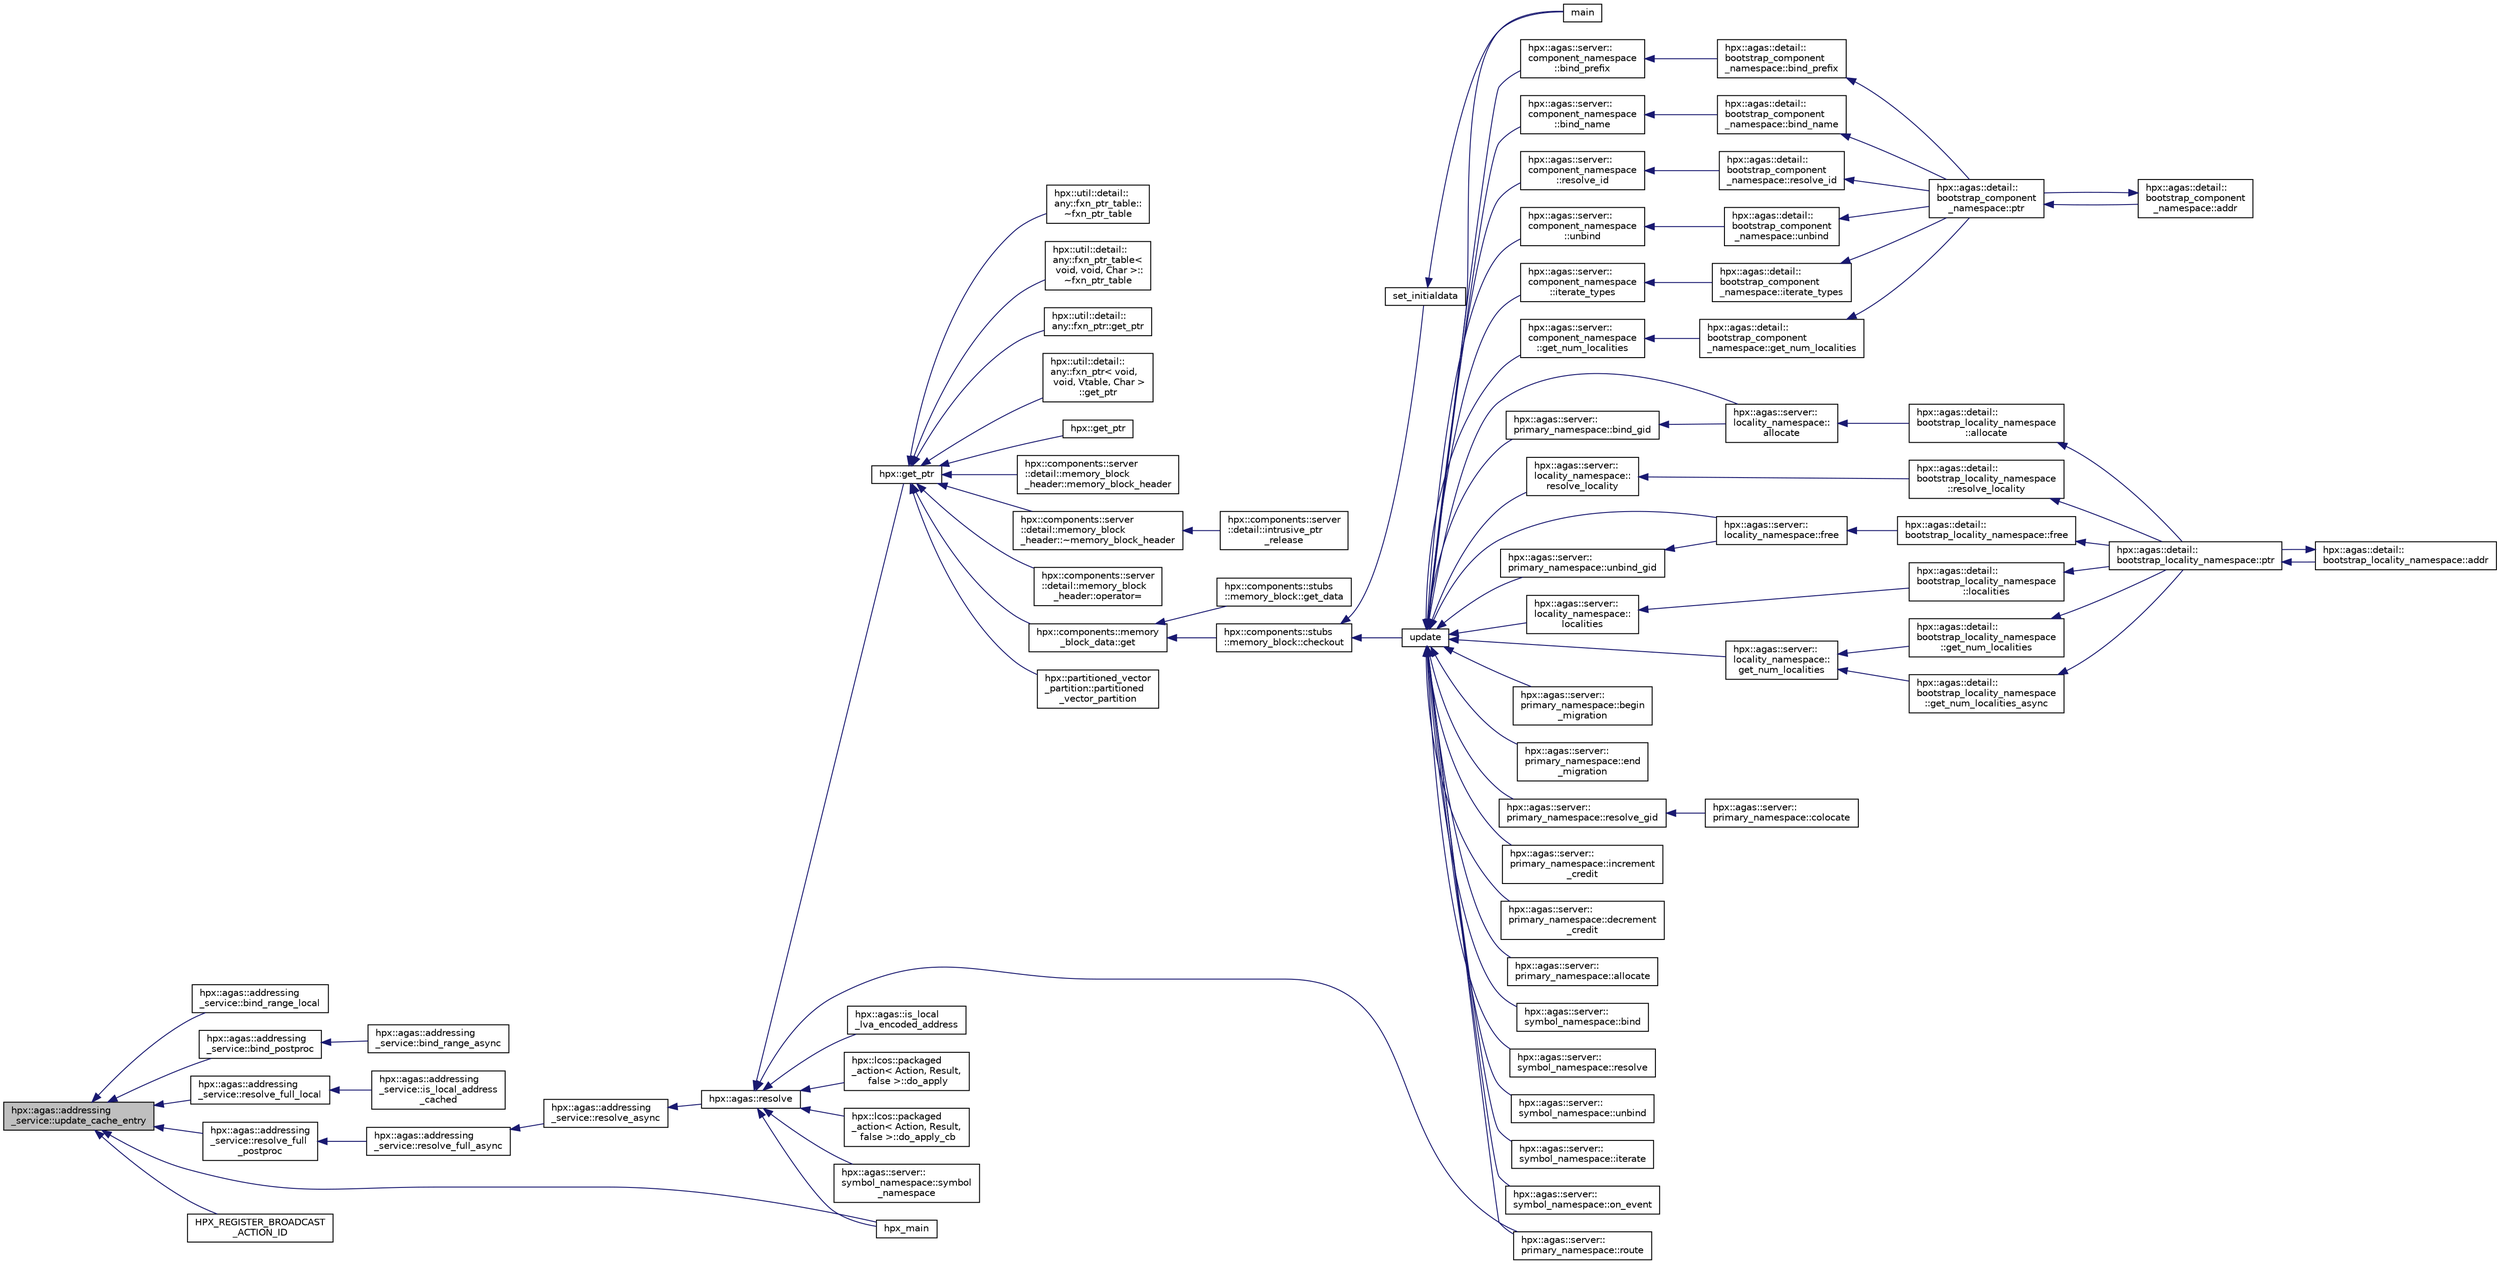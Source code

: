 digraph "hpx::agas::addressing_service::update_cache_entry"
{
  edge [fontname="Helvetica",fontsize="10",labelfontname="Helvetica",labelfontsize="10"];
  node [fontname="Helvetica",fontsize="10",shape=record];
  rankdir="LR";
  Node7530 [label="hpx::agas::addressing\l_service::update_cache_entry",height=0.2,width=0.4,color="black", fillcolor="grey75", style="filled", fontcolor="black"];
  Node7530 -> Node7531 [dir="back",color="midnightblue",fontsize="10",style="solid",fontname="Helvetica"];
  Node7531 [label="hpx::agas::addressing\l_service::bind_range_local",height=0.2,width=0.4,color="black", fillcolor="white", style="filled",URL="$db/d58/structhpx_1_1agas_1_1addressing__service.html#ab1d0ff454f580a5082a9b5d25b4f06fd",tooltip="Bind unique range of global ids to given base address. "];
  Node7530 -> Node7532 [dir="back",color="midnightblue",fontsize="10",style="solid",fontname="Helvetica"];
  Node7532 [label="hpx::agas::addressing\l_service::bind_postproc",height=0.2,width=0.4,color="black", fillcolor="white", style="filled",URL="$db/d58/structhpx_1_1agas_1_1addressing__service.html#ae6f42662e19483b27cbf2e2779104b6c"];
  Node7532 -> Node7533 [dir="back",color="midnightblue",fontsize="10",style="solid",fontname="Helvetica"];
  Node7533 [label="hpx::agas::addressing\l_service::bind_range_async",height=0.2,width=0.4,color="black", fillcolor="white", style="filled",URL="$db/d58/structhpx_1_1agas_1_1addressing__service.html#ad125f48a33347da6ab20c84f57822af7"];
  Node7530 -> Node7534 [dir="back",color="midnightblue",fontsize="10",style="solid",fontname="Helvetica"];
  Node7534 [label="hpx::agas::addressing\l_service::resolve_full_local",height=0.2,width=0.4,color="black", fillcolor="white", style="filled",URL="$db/d58/structhpx_1_1agas_1_1addressing__service.html#af089b92023be321f1e101f8666f79d56"];
  Node7534 -> Node7535 [dir="back",color="midnightblue",fontsize="10",style="solid",fontname="Helvetica"];
  Node7535 [label="hpx::agas::addressing\l_service::is_local_address\l_cached",height=0.2,width=0.4,color="black", fillcolor="white", style="filled",URL="$db/d58/structhpx_1_1agas_1_1addressing__service.html#ac22315a71f47927a730953d44c01e119"];
  Node7530 -> Node7536 [dir="back",color="midnightblue",fontsize="10",style="solid",fontname="Helvetica"];
  Node7536 [label="hpx::agas::addressing\l_service::resolve_full\l_postproc",height=0.2,width=0.4,color="black", fillcolor="white", style="filled",URL="$db/d58/structhpx_1_1agas_1_1addressing__service.html#a9adf9683a9e200a15224e7c04f8d6339"];
  Node7536 -> Node7537 [dir="back",color="midnightblue",fontsize="10",style="solid",fontname="Helvetica"];
  Node7537 [label="hpx::agas::addressing\l_service::resolve_full_async",height=0.2,width=0.4,color="black", fillcolor="white", style="filled",URL="$db/d58/structhpx_1_1agas_1_1addressing__service.html#af678e6288e0f302b9c96b813a8e660ef"];
  Node7537 -> Node7538 [dir="back",color="midnightblue",fontsize="10",style="solid",fontname="Helvetica"];
  Node7538 [label="hpx::agas::addressing\l_service::resolve_async",height=0.2,width=0.4,color="black", fillcolor="white", style="filled",URL="$db/d58/structhpx_1_1agas_1_1addressing__service.html#a3344990e7d5c255f51bf89a8fb2828eb"];
  Node7538 -> Node7539 [dir="back",color="midnightblue",fontsize="10",style="solid",fontname="Helvetica"];
  Node7539 [label="hpx::agas::resolve",height=0.2,width=0.4,color="black", fillcolor="white", style="filled",URL="$dc/d54/namespacehpx_1_1agas.html#aa3252ce39fbc229439bb0d85875b01fb"];
  Node7539 -> Node7540 [dir="back",color="midnightblue",fontsize="10",style="solid",fontname="Helvetica"];
  Node7540 [label="hpx::get_ptr",height=0.2,width=0.4,color="black", fillcolor="white", style="filled",URL="$d8/d83/namespacehpx.html#aeb814737de830a2e8e340ca052d5ebfa",tooltip="Returns a future referring to the pointer to the underlying memory of a component. "];
  Node7540 -> Node7541 [dir="back",color="midnightblue",fontsize="10",style="solid",fontname="Helvetica"];
  Node7541 [label="hpx::util::detail::\lany::fxn_ptr_table::\l~fxn_ptr_table",height=0.2,width=0.4,color="black", fillcolor="white", style="filled",URL="$d4/d23/structhpx_1_1util_1_1detail_1_1any_1_1fxn__ptr__table.html#abec0243c15a22c17b416628b8de59111"];
  Node7540 -> Node7542 [dir="back",color="midnightblue",fontsize="10",style="solid",fontname="Helvetica"];
  Node7542 [label="hpx::util::detail::\lany::fxn_ptr_table\<\l void, void, Char \>::\l~fxn_ptr_table",height=0.2,width=0.4,color="black", fillcolor="white", style="filled",URL="$d3/d8f/structhpx_1_1util_1_1detail_1_1any_1_1fxn__ptr__table_3_01void_00_01void_00_01_char_01_4.html#aa98a639e98218646776adc0f4d0c4f68"];
  Node7540 -> Node7543 [dir="back",color="midnightblue",fontsize="10",style="solid",fontname="Helvetica"];
  Node7543 [label="hpx::util::detail::\lany::fxn_ptr::get_ptr",height=0.2,width=0.4,color="black", fillcolor="white", style="filled",URL="$d7/dcb/structhpx_1_1util_1_1detail_1_1any_1_1fxn__ptr.html#a43d78a2ab4dd4b2149f361b38eeac853"];
  Node7540 -> Node7544 [dir="back",color="midnightblue",fontsize="10",style="solid",fontname="Helvetica"];
  Node7544 [label="hpx::util::detail::\lany::fxn_ptr\< void,\l void, Vtable, Char \>\l::get_ptr",height=0.2,width=0.4,color="black", fillcolor="white", style="filled",URL="$d4/dfd/structhpx_1_1util_1_1detail_1_1any_1_1fxn__ptr_3_01void_00_01void_00_01_vtable_00_01_char_01_4.html#a92b4217797102bca7f9ebe903be1cbbe"];
  Node7540 -> Node7545 [dir="back",color="midnightblue",fontsize="10",style="solid",fontname="Helvetica"];
  Node7545 [label="hpx::get_ptr",height=0.2,width=0.4,color="black", fillcolor="white", style="filled",URL="$d8/d83/namespacehpx.html#a488c36e8791a0f000ffce5ce86994602",tooltip="Returns a future referring to the pointer to the underlying memory of a component. "];
  Node7540 -> Node7546 [dir="back",color="midnightblue",fontsize="10",style="solid",fontname="Helvetica"];
  Node7546 [label="hpx::components::server\l::detail::memory_block\l_header::memory_block_header",height=0.2,width=0.4,color="black", fillcolor="white", style="filled",URL="$d7/d1b/classhpx_1_1components_1_1server_1_1detail_1_1memory__block__header.html#aed5e8cf63bf5845d4e1e6d24c5ff36fe"];
  Node7540 -> Node7547 [dir="back",color="midnightblue",fontsize="10",style="solid",fontname="Helvetica"];
  Node7547 [label="hpx::components::server\l::detail::memory_block\l_header::~memory_block_header",height=0.2,width=0.4,color="black", fillcolor="white", style="filled",URL="$d7/d1b/classhpx_1_1components_1_1server_1_1detail_1_1memory__block__header.html#a64944da9256f10c75be3c4683f978314"];
  Node7547 -> Node7548 [dir="back",color="midnightblue",fontsize="10",style="solid",fontname="Helvetica"];
  Node7548 [label="hpx::components::server\l::detail::intrusive_ptr\l_release",height=0.2,width=0.4,color="black", fillcolor="white", style="filled",URL="$d8/d25/namespacehpx_1_1components_1_1server_1_1detail.html#a17d9da126dd7a005fe03586fc75ca180"];
  Node7540 -> Node7549 [dir="back",color="midnightblue",fontsize="10",style="solid",fontname="Helvetica"];
  Node7549 [label="hpx::components::server\l::detail::memory_block\l_header::operator=",height=0.2,width=0.4,color="black", fillcolor="white", style="filled",URL="$d7/d1b/classhpx_1_1components_1_1server_1_1detail_1_1memory__block__header.html#a9f0f60ded060c5333875f47c4d36df16"];
  Node7540 -> Node7550 [dir="back",color="midnightblue",fontsize="10",style="solid",fontname="Helvetica"];
  Node7550 [label="hpx::components::memory\l_block_data::get",height=0.2,width=0.4,color="black", fillcolor="white", style="filled",URL="$d5/d76/classhpx_1_1components_1_1memory__block__data.html#a97ce2f01b730d8d90d329c1642fc0b28"];
  Node7550 -> Node7551 [dir="back",color="midnightblue",fontsize="10",style="solid",fontname="Helvetica"];
  Node7551 [label="hpx::components::stubs\l::memory_block::get_data",height=0.2,width=0.4,color="black", fillcolor="white", style="filled",URL="$d2/d46/structhpx_1_1components_1_1stubs_1_1memory__block.html#ac16c7812886244945987a05d7cb9b6e2"];
  Node7550 -> Node7552 [dir="back",color="midnightblue",fontsize="10",style="solid",fontname="Helvetica"];
  Node7552 [label="hpx::components::stubs\l::memory_block::checkout",height=0.2,width=0.4,color="black", fillcolor="white", style="filled",URL="$d2/d46/structhpx_1_1components_1_1stubs_1_1memory__block.html#a37128bbb38e0ee31010f3d06d6de4e66"];
  Node7552 -> Node7553 [dir="back",color="midnightblue",fontsize="10",style="solid",fontname="Helvetica"];
  Node7553 [label="set_initialdata",height=0.2,width=0.4,color="black", fillcolor="white", style="filled",URL="$d7/d8b/non__atomic__rma_8cpp.html#a8088a219b6b7da870545f4ec73f80930"];
  Node7553 -> Node7554 [dir="back",color="midnightblue",fontsize="10",style="solid",fontname="Helvetica"];
  Node7554 [label="main",height=0.2,width=0.4,color="black", fillcolor="white", style="filled",URL="$d7/d8b/non__atomic__rma_8cpp.html#a0ddf1224851353fc92bfbff6f499fa97"];
  Node7552 -> Node7555 [dir="back",color="midnightblue",fontsize="10",style="solid",fontname="Helvetica"];
  Node7555 [label="update",height=0.2,width=0.4,color="black", fillcolor="white", style="filled",URL="$d7/d8b/non__atomic__rma_8cpp.html#a1f6c9aa3449cfad360e892c9c0bb7773"];
  Node7555 -> Node7556 [dir="back",color="midnightblue",fontsize="10",style="solid",fontname="Helvetica"];
  Node7556 [label="hpx::agas::server::\lcomponent_namespace\l::bind_prefix",height=0.2,width=0.4,color="black", fillcolor="white", style="filled",URL="$d4/dc8/structhpx_1_1agas_1_1server_1_1component__namespace.html#aa0f1e073d2837e493bbb13ffd5c06dc7"];
  Node7556 -> Node7557 [dir="back",color="midnightblue",fontsize="10",style="solid",fontname="Helvetica"];
  Node7557 [label="hpx::agas::detail::\lbootstrap_component\l_namespace::bind_prefix",height=0.2,width=0.4,color="black", fillcolor="white", style="filled",URL="$d4/db7/structhpx_1_1agas_1_1detail_1_1bootstrap__component__namespace.html#a9c4e85844335c1eb7a2dee35ab973927"];
  Node7557 -> Node7558 [dir="back",color="midnightblue",fontsize="10",style="solid",fontname="Helvetica"];
  Node7558 [label="hpx::agas::detail::\lbootstrap_component\l_namespace::ptr",height=0.2,width=0.4,color="black", fillcolor="white", style="filled",URL="$d4/db7/structhpx_1_1agas_1_1detail_1_1bootstrap__component__namespace.html#a2ddc1b51e40d6b5c32f7eeba52a7527d"];
  Node7558 -> Node7559 [dir="back",color="midnightblue",fontsize="10",style="solid",fontname="Helvetica"];
  Node7559 [label="hpx::agas::detail::\lbootstrap_component\l_namespace::addr",height=0.2,width=0.4,color="black", fillcolor="white", style="filled",URL="$d4/db7/structhpx_1_1agas_1_1detail_1_1bootstrap__component__namespace.html#a4947343cef580d3a72f9fcb6803a54b1"];
  Node7559 -> Node7558 [dir="back",color="midnightblue",fontsize="10",style="solid",fontname="Helvetica"];
  Node7555 -> Node7560 [dir="back",color="midnightblue",fontsize="10",style="solid",fontname="Helvetica"];
  Node7560 [label="hpx::agas::server::\lcomponent_namespace\l::bind_name",height=0.2,width=0.4,color="black", fillcolor="white", style="filled",URL="$d4/dc8/structhpx_1_1agas_1_1server_1_1component__namespace.html#ac81ad0c6b5a63d0af3299207949b4749"];
  Node7560 -> Node7561 [dir="back",color="midnightblue",fontsize="10",style="solid",fontname="Helvetica"];
  Node7561 [label="hpx::agas::detail::\lbootstrap_component\l_namespace::bind_name",height=0.2,width=0.4,color="black", fillcolor="white", style="filled",URL="$d4/db7/structhpx_1_1agas_1_1detail_1_1bootstrap__component__namespace.html#ad25372861bda6208139f91887d918fbb"];
  Node7561 -> Node7558 [dir="back",color="midnightblue",fontsize="10",style="solid",fontname="Helvetica"];
  Node7555 -> Node7562 [dir="back",color="midnightblue",fontsize="10",style="solid",fontname="Helvetica"];
  Node7562 [label="hpx::agas::server::\lcomponent_namespace\l::resolve_id",height=0.2,width=0.4,color="black", fillcolor="white", style="filled",URL="$d4/dc8/structhpx_1_1agas_1_1server_1_1component__namespace.html#acee1577d340b0c3af69fea410a97e760"];
  Node7562 -> Node7563 [dir="back",color="midnightblue",fontsize="10",style="solid",fontname="Helvetica"];
  Node7563 [label="hpx::agas::detail::\lbootstrap_component\l_namespace::resolve_id",height=0.2,width=0.4,color="black", fillcolor="white", style="filled",URL="$d4/db7/structhpx_1_1agas_1_1detail_1_1bootstrap__component__namespace.html#a59c6702ea1ee4d5d744d89bb57c6ba83"];
  Node7563 -> Node7558 [dir="back",color="midnightblue",fontsize="10",style="solid",fontname="Helvetica"];
  Node7555 -> Node7564 [dir="back",color="midnightblue",fontsize="10",style="solid",fontname="Helvetica"];
  Node7564 [label="hpx::agas::server::\lcomponent_namespace\l::unbind",height=0.2,width=0.4,color="black", fillcolor="white", style="filled",URL="$d4/dc8/structhpx_1_1agas_1_1server_1_1component__namespace.html#a6a1c04b36c3f7c2a61dba64cf586f2b7"];
  Node7564 -> Node7565 [dir="back",color="midnightblue",fontsize="10",style="solid",fontname="Helvetica"];
  Node7565 [label="hpx::agas::detail::\lbootstrap_component\l_namespace::unbind",height=0.2,width=0.4,color="black", fillcolor="white", style="filled",URL="$d4/db7/structhpx_1_1agas_1_1detail_1_1bootstrap__component__namespace.html#aed0961449fec108933b6f738040e98af"];
  Node7565 -> Node7558 [dir="back",color="midnightblue",fontsize="10",style="solid",fontname="Helvetica"];
  Node7555 -> Node7566 [dir="back",color="midnightblue",fontsize="10",style="solid",fontname="Helvetica"];
  Node7566 [label="hpx::agas::server::\lcomponent_namespace\l::iterate_types",height=0.2,width=0.4,color="black", fillcolor="white", style="filled",URL="$d4/dc8/structhpx_1_1agas_1_1server_1_1component__namespace.html#a841f64a9b93bb658091f80fa5019c42c"];
  Node7566 -> Node7567 [dir="back",color="midnightblue",fontsize="10",style="solid",fontname="Helvetica"];
  Node7567 [label="hpx::agas::detail::\lbootstrap_component\l_namespace::iterate_types",height=0.2,width=0.4,color="black", fillcolor="white", style="filled",URL="$d4/db7/structhpx_1_1agas_1_1detail_1_1bootstrap__component__namespace.html#a750193d7d4f0ed8a9adcd7054ae62063"];
  Node7567 -> Node7558 [dir="back",color="midnightblue",fontsize="10",style="solid",fontname="Helvetica"];
  Node7555 -> Node7568 [dir="back",color="midnightblue",fontsize="10",style="solid",fontname="Helvetica"];
  Node7568 [label="hpx::agas::server::\lcomponent_namespace\l::get_num_localities",height=0.2,width=0.4,color="black", fillcolor="white", style="filled",URL="$d4/dc8/structhpx_1_1agas_1_1server_1_1component__namespace.html#ae4612aa43bf1a3173cc0a17f78593a1f"];
  Node7568 -> Node7569 [dir="back",color="midnightblue",fontsize="10",style="solid",fontname="Helvetica"];
  Node7569 [label="hpx::agas::detail::\lbootstrap_component\l_namespace::get_num_localities",height=0.2,width=0.4,color="black", fillcolor="white", style="filled",URL="$d4/db7/structhpx_1_1agas_1_1detail_1_1bootstrap__component__namespace.html#a2ac6a4525c269aa2f635b877e98209aa"];
  Node7569 -> Node7558 [dir="back",color="midnightblue",fontsize="10",style="solid",fontname="Helvetica"];
  Node7555 -> Node7570 [dir="back",color="midnightblue",fontsize="10",style="solid",fontname="Helvetica"];
  Node7570 [label="hpx::agas::server::\llocality_namespace::\lallocate",height=0.2,width=0.4,color="black", fillcolor="white", style="filled",URL="$dc/d72/structhpx_1_1agas_1_1server_1_1locality__namespace.html#a584777211619893840252d5c72b726ac"];
  Node7570 -> Node7571 [dir="back",color="midnightblue",fontsize="10",style="solid",fontname="Helvetica"];
  Node7571 [label="hpx::agas::detail::\lbootstrap_locality_namespace\l::allocate",height=0.2,width=0.4,color="black", fillcolor="white", style="filled",URL="$d2/d28/structhpx_1_1agas_1_1detail_1_1bootstrap__locality__namespace.html#a17fa8a29a5b6c64ac5f92b67fd816be1"];
  Node7571 -> Node7572 [dir="back",color="midnightblue",fontsize="10",style="solid",fontname="Helvetica"];
  Node7572 [label="hpx::agas::detail::\lbootstrap_locality_namespace::ptr",height=0.2,width=0.4,color="black", fillcolor="white", style="filled",URL="$d2/d28/structhpx_1_1agas_1_1detail_1_1bootstrap__locality__namespace.html#a5d4dcef228d9a8e6040f2e404546a7b8"];
  Node7572 -> Node7573 [dir="back",color="midnightblue",fontsize="10",style="solid",fontname="Helvetica"];
  Node7573 [label="hpx::agas::detail::\lbootstrap_locality_namespace::addr",height=0.2,width=0.4,color="black", fillcolor="white", style="filled",URL="$d2/d28/structhpx_1_1agas_1_1detail_1_1bootstrap__locality__namespace.html#a6a5b1a39f25283d49aae9a42b5c4388a"];
  Node7573 -> Node7572 [dir="back",color="midnightblue",fontsize="10",style="solid",fontname="Helvetica"];
  Node7555 -> Node7574 [dir="back",color="midnightblue",fontsize="10",style="solid",fontname="Helvetica"];
  Node7574 [label="hpx::agas::server::\llocality_namespace::\lresolve_locality",height=0.2,width=0.4,color="black", fillcolor="white", style="filled",URL="$dc/d72/structhpx_1_1agas_1_1server_1_1locality__namespace.html#acc664dc0ee762d5b35802aa60ac9f6e7"];
  Node7574 -> Node7575 [dir="back",color="midnightblue",fontsize="10",style="solid",fontname="Helvetica"];
  Node7575 [label="hpx::agas::detail::\lbootstrap_locality_namespace\l::resolve_locality",height=0.2,width=0.4,color="black", fillcolor="white", style="filled",URL="$d2/d28/structhpx_1_1agas_1_1detail_1_1bootstrap__locality__namespace.html#a90a9e093f25dbd05d50ec1b46ced037c"];
  Node7575 -> Node7572 [dir="back",color="midnightblue",fontsize="10",style="solid",fontname="Helvetica"];
  Node7555 -> Node7576 [dir="back",color="midnightblue",fontsize="10",style="solid",fontname="Helvetica"];
  Node7576 [label="hpx::agas::server::\llocality_namespace::free",height=0.2,width=0.4,color="black", fillcolor="white", style="filled",URL="$dc/d72/structhpx_1_1agas_1_1server_1_1locality__namespace.html#a53c05de8b43cbdb17edf4930b0fc0ac6"];
  Node7576 -> Node7577 [dir="back",color="midnightblue",fontsize="10",style="solid",fontname="Helvetica"];
  Node7577 [label="hpx::agas::detail::\lbootstrap_locality_namespace::free",height=0.2,width=0.4,color="black", fillcolor="white", style="filled",URL="$d2/d28/structhpx_1_1agas_1_1detail_1_1bootstrap__locality__namespace.html#a2830ab98d14d3fadcec97a72783f9221"];
  Node7577 -> Node7572 [dir="back",color="midnightblue",fontsize="10",style="solid",fontname="Helvetica"];
  Node7555 -> Node7578 [dir="back",color="midnightblue",fontsize="10",style="solid",fontname="Helvetica"];
  Node7578 [label="hpx::agas::server::\llocality_namespace::\llocalities",height=0.2,width=0.4,color="black", fillcolor="white", style="filled",URL="$dc/d72/structhpx_1_1agas_1_1server_1_1locality__namespace.html#ab0ecc44f496ee5011c8ba2c73ea4e5e5"];
  Node7578 -> Node7579 [dir="back",color="midnightblue",fontsize="10",style="solid",fontname="Helvetica"];
  Node7579 [label="hpx::agas::detail::\lbootstrap_locality_namespace\l::localities",height=0.2,width=0.4,color="black", fillcolor="white", style="filled",URL="$d2/d28/structhpx_1_1agas_1_1detail_1_1bootstrap__locality__namespace.html#ab8a1c96ad1ffea65eac264d0c2f64de9"];
  Node7579 -> Node7572 [dir="back",color="midnightblue",fontsize="10",style="solid",fontname="Helvetica"];
  Node7555 -> Node7580 [dir="back",color="midnightblue",fontsize="10",style="solid",fontname="Helvetica"];
  Node7580 [label="hpx::agas::server::\llocality_namespace::\lget_num_localities",height=0.2,width=0.4,color="black", fillcolor="white", style="filled",URL="$dc/d72/structhpx_1_1agas_1_1server_1_1locality__namespace.html#a0df77ad95317a3800a9ae69e8a7ebbe8"];
  Node7580 -> Node7581 [dir="back",color="midnightblue",fontsize="10",style="solid",fontname="Helvetica"];
  Node7581 [label="hpx::agas::detail::\lbootstrap_locality_namespace\l::get_num_localities",height=0.2,width=0.4,color="black", fillcolor="white", style="filled",URL="$d2/d28/structhpx_1_1agas_1_1detail_1_1bootstrap__locality__namespace.html#a6c757ccbb4b7a4a0444dbe3ddee6c6c9"];
  Node7581 -> Node7572 [dir="back",color="midnightblue",fontsize="10",style="solid",fontname="Helvetica"];
  Node7580 -> Node7582 [dir="back",color="midnightblue",fontsize="10",style="solid",fontname="Helvetica"];
  Node7582 [label="hpx::agas::detail::\lbootstrap_locality_namespace\l::get_num_localities_async",height=0.2,width=0.4,color="black", fillcolor="white", style="filled",URL="$d2/d28/structhpx_1_1agas_1_1detail_1_1bootstrap__locality__namespace.html#ac82989597458b0c52fb29f1e3e9fa9d3"];
  Node7582 -> Node7572 [dir="back",color="midnightblue",fontsize="10",style="solid",fontname="Helvetica"];
  Node7555 -> Node7554 [dir="back",color="midnightblue",fontsize="10",style="solid",fontname="Helvetica"];
  Node7555 -> Node7583 [dir="back",color="midnightblue",fontsize="10",style="solid",fontname="Helvetica"];
  Node7583 [label="hpx::agas::server::\lprimary_namespace::begin\l_migration",height=0.2,width=0.4,color="black", fillcolor="white", style="filled",URL="$d7/d3a/structhpx_1_1agas_1_1server_1_1primary__namespace.html#aca25c89f18a24d56fb9d230735ac8361"];
  Node7555 -> Node7584 [dir="back",color="midnightblue",fontsize="10",style="solid",fontname="Helvetica"];
  Node7584 [label="hpx::agas::server::\lprimary_namespace::end\l_migration",height=0.2,width=0.4,color="black", fillcolor="white", style="filled",URL="$d7/d3a/structhpx_1_1agas_1_1server_1_1primary__namespace.html#a1905203b50cb381ee1cb52bbcc602286"];
  Node7555 -> Node7585 [dir="back",color="midnightblue",fontsize="10",style="solid",fontname="Helvetica"];
  Node7585 [label="hpx::agas::server::\lprimary_namespace::bind_gid",height=0.2,width=0.4,color="black", fillcolor="white", style="filled",URL="$d7/d3a/structhpx_1_1agas_1_1server_1_1primary__namespace.html#ab1681a26c8e8cc901a7e21544a88a951"];
  Node7585 -> Node7570 [dir="back",color="midnightblue",fontsize="10",style="solid",fontname="Helvetica"];
  Node7555 -> Node7586 [dir="back",color="midnightblue",fontsize="10",style="solid",fontname="Helvetica"];
  Node7586 [label="hpx::agas::server::\lprimary_namespace::resolve_gid",height=0.2,width=0.4,color="black", fillcolor="white", style="filled",URL="$d7/d3a/structhpx_1_1agas_1_1server_1_1primary__namespace.html#a967d5cd6df2454d4d74191d22028f756"];
  Node7586 -> Node7587 [dir="back",color="midnightblue",fontsize="10",style="solid",fontname="Helvetica"];
  Node7587 [label="hpx::agas::server::\lprimary_namespace::colocate",height=0.2,width=0.4,color="black", fillcolor="white", style="filled",URL="$d7/d3a/structhpx_1_1agas_1_1server_1_1primary__namespace.html#a326ebd3b0f65ea692ed0c085f015d0f4"];
  Node7555 -> Node7588 [dir="back",color="midnightblue",fontsize="10",style="solid",fontname="Helvetica"];
  Node7588 [label="hpx::agas::server::\lprimary_namespace::unbind_gid",height=0.2,width=0.4,color="black", fillcolor="white", style="filled",URL="$d7/d3a/structhpx_1_1agas_1_1server_1_1primary__namespace.html#ab86ca45dbf7362722af552f285ee5783"];
  Node7588 -> Node7576 [dir="back",color="midnightblue",fontsize="10",style="solid",fontname="Helvetica"];
  Node7555 -> Node7589 [dir="back",color="midnightblue",fontsize="10",style="solid",fontname="Helvetica"];
  Node7589 [label="hpx::agas::server::\lprimary_namespace::increment\l_credit",height=0.2,width=0.4,color="black", fillcolor="white", style="filled",URL="$d7/d3a/structhpx_1_1agas_1_1server_1_1primary__namespace.html#a4f254d5f7e9910fa0505c77f3c390011"];
  Node7555 -> Node7590 [dir="back",color="midnightblue",fontsize="10",style="solid",fontname="Helvetica"];
  Node7590 [label="hpx::agas::server::\lprimary_namespace::decrement\l_credit",height=0.2,width=0.4,color="black", fillcolor="white", style="filled",URL="$d7/d3a/structhpx_1_1agas_1_1server_1_1primary__namespace.html#ae3e39a46a5efda084c9971c1c5f519a3"];
  Node7555 -> Node7591 [dir="back",color="midnightblue",fontsize="10",style="solid",fontname="Helvetica"];
  Node7591 [label="hpx::agas::server::\lprimary_namespace::allocate",height=0.2,width=0.4,color="black", fillcolor="white", style="filled",URL="$d7/d3a/structhpx_1_1agas_1_1server_1_1primary__namespace.html#a87560fb730ac846b91fc7287dc4e247b"];
  Node7555 -> Node7592 [dir="back",color="midnightblue",fontsize="10",style="solid",fontname="Helvetica"];
  Node7592 [label="hpx::agas::server::\lprimary_namespace::route",height=0.2,width=0.4,color="black", fillcolor="white", style="filled",URL="$d7/d3a/structhpx_1_1agas_1_1server_1_1primary__namespace.html#a9037a1baa55fb13097a541bc365f2d0b"];
  Node7555 -> Node7593 [dir="back",color="midnightblue",fontsize="10",style="solid",fontname="Helvetica"];
  Node7593 [label="hpx::agas::server::\lsymbol_namespace::bind",height=0.2,width=0.4,color="black", fillcolor="white", style="filled",URL="$dc/da6/structhpx_1_1agas_1_1server_1_1symbol__namespace.html#a229ead0876ac8c5754793a2ca68de559"];
  Node7555 -> Node7594 [dir="back",color="midnightblue",fontsize="10",style="solid",fontname="Helvetica"];
  Node7594 [label="hpx::agas::server::\lsymbol_namespace::resolve",height=0.2,width=0.4,color="black", fillcolor="white", style="filled",URL="$dc/da6/structhpx_1_1agas_1_1server_1_1symbol__namespace.html#aec3fc24e40dc96142eb77537945e92d5"];
  Node7555 -> Node7595 [dir="back",color="midnightblue",fontsize="10",style="solid",fontname="Helvetica"];
  Node7595 [label="hpx::agas::server::\lsymbol_namespace::unbind",height=0.2,width=0.4,color="black", fillcolor="white", style="filled",URL="$dc/da6/structhpx_1_1agas_1_1server_1_1symbol__namespace.html#a815485bd53b2cd7bd8acb57c142cb293"];
  Node7555 -> Node7596 [dir="back",color="midnightblue",fontsize="10",style="solid",fontname="Helvetica"];
  Node7596 [label="hpx::agas::server::\lsymbol_namespace::iterate",height=0.2,width=0.4,color="black", fillcolor="white", style="filled",URL="$dc/da6/structhpx_1_1agas_1_1server_1_1symbol__namespace.html#a11805477f07dc19afc43990b2997d190"];
  Node7555 -> Node7597 [dir="back",color="midnightblue",fontsize="10",style="solid",fontname="Helvetica"];
  Node7597 [label="hpx::agas::server::\lsymbol_namespace::on_event",height=0.2,width=0.4,color="black", fillcolor="white", style="filled",URL="$dc/da6/structhpx_1_1agas_1_1server_1_1symbol__namespace.html#abbfcf18e8d40612e4fa618a39a2fc492"];
  Node7540 -> Node7598 [dir="back",color="midnightblue",fontsize="10",style="solid",fontname="Helvetica"];
  Node7598 [label="hpx::partitioned_vector\l_partition::partitioned\l_vector_partition",height=0.2,width=0.4,color="black", fillcolor="white", style="filled",URL="$da/d87/classhpx_1_1partitioned__vector__partition.html#a85078a778fae06c9d51315c2775227c2"];
  Node7539 -> Node7599 [dir="back",color="midnightblue",fontsize="10",style="solid",fontname="Helvetica"];
  Node7599 [label="hpx::agas::is_local\l_lva_encoded_address",height=0.2,width=0.4,color="black", fillcolor="white", style="filled",URL="$dc/d54/namespacehpx_1_1agas.html#abb5e5584ed3b536ace8e3f58415e24c2"];
  Node7539 -> Node7600 [dir="back",color="midnightblue",fontsize="10",style="solid",fontname="Helvetica"];
  Node7600 [label="hpx_main",height=0.2,width=0.4,color="black", fillcolor="white", style="filled",URL="$d1/d4f/local__address__rebind_8cpp.html#aaf67a3863f19ff7033e239ebb1204fb7"];
  Node7539 -> Node7601 [dir="back",color="midnightblue",fontsize="10",style="solid",fontname="Helvetica"];
  Node7601 [label="hpx::lcos::packaged\l_action\< Action, Result,\l false \>::do_apply",height=0.2,width=0.4,color="black", fillcolor="white", style="filled",URL="$df/da7/classhpx_1_1lcos_1_1packaged__action_3_01_action_00_01_result_00_01false_01_4.html#a7b4b07dc448c4f1e41b2d0dd4db0766d"];
  Node7539 -> Node7602 [dir="back",color="midnightblue",fontsize="10",style="solid",fontname="Helvetica"];
  Node7602 [label="hpx::lcos::packaged\l_action\< Action, Result,\l false \>::do_apply_cb",height=0.2,width=0.4,color="black", fillcolor="white", style="filled",URL="$df/da7/classhpx_1_1lcos_1_1packaged__action_3_01_action_00_01_result_00_01false_01_4.html#ae9e7cb83096eb3fd1b748c39545d66a7"];
  Node7539 -> Node7592 [dir="back",color="midnightblue",fontsize="10",style="solid",fontname="Helvetica"];
  Node7539 -> Node7603 [dir="back",color="midnightblue",fontsize="10",style="solid",fontname="Helvetica"];
  Node7603 [label="hpx::agas::server::\lsymbol_namespace::symbol\l_namespace",height=0.2,width=0.4,color="black", fillcolor="white", style="filled",URL="$dc/da6/structhpx_1_1agas_1_1server_1_1symbol__namespace.html#a47e93a69f95628011765023a666b6619"];
  Node7530 -> Node7600 [dir="back",color="midnightblue",fontsize="10",style="solid",fontname="Helvetica"];
  Node7530 -> Node7604 [dir="back",color="midnightblue",fontsize="10",style="solid",fontname="Helvetica"];
  Node7604 [label="HPX_REGISTER_BROADCAST\l_ACTION_ID",height=0.2,width=0.4,color="black", fillcolor="white", style="filled",URL="$de/d5c/runtime__support__server_8cpp.html#a2c7fd60adfab122ae67b173ad73fc706"];
}
